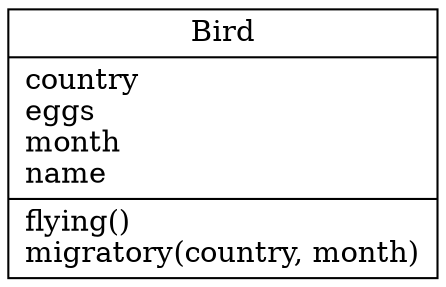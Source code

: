 digraph "classes" {
charset="utf-8"
rankdir=BT
"0" [label="{Bird|country\leggs\lmonth\lname\l|flying()\lmigratory(country, month)\l}", shape="record"];
}

